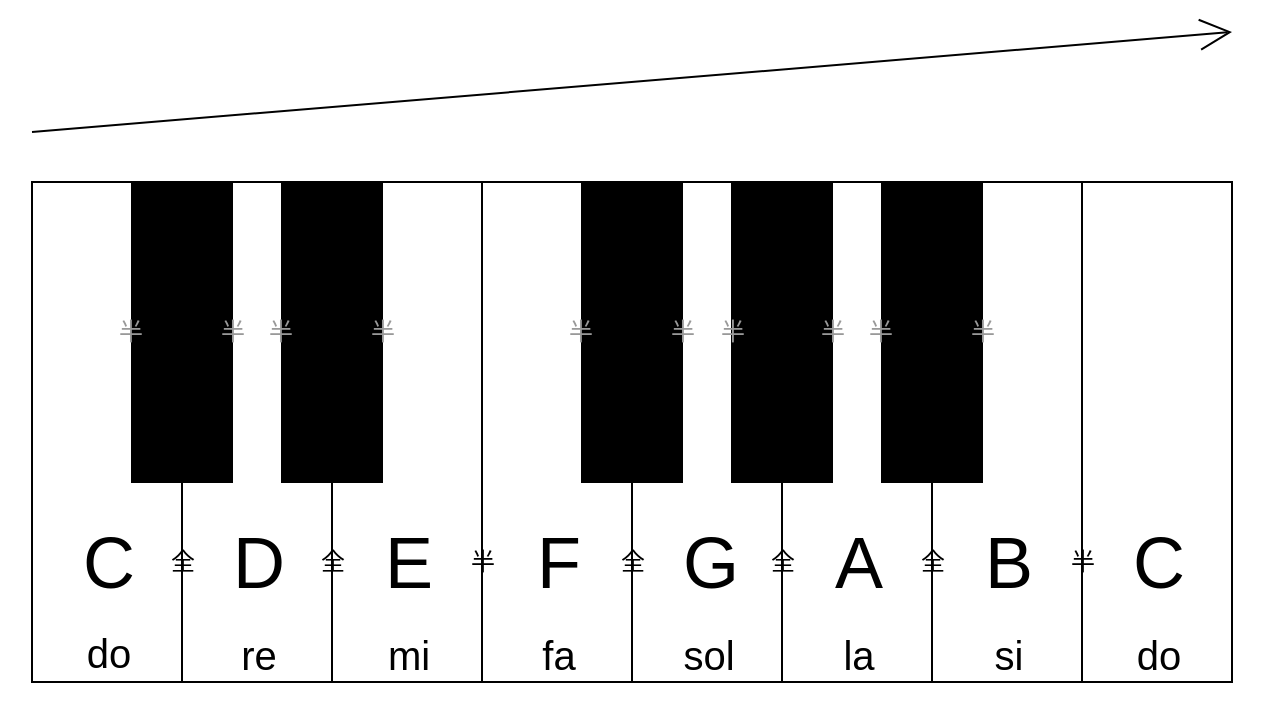 <mxfile version="17.2.4" type="device"><diagram id="aB_ArFf_3U1Q4FNuc1Mk" name="第 1 页"><mxGraphModel dx="1114" dy="731" grid="1" gridSize="25" guides="1" tooltips="1" connect="1" arrows="1" fold="1" page="1" pageScale="1" pageWidth="827" pageHeight="1169" math="0" shadow="0"><root><mxCell id="0"/><mxCell id="1" parent="0"/><mxCell id="HBBnwVMvnufTa_0U5iiN-5" value="" style="group" vertex="1" connectable="0" parent="1"><mxGeometry x="100" y="100" width="600" height="250" as="geometry"/></mxCell><mxCell id="mAi0a2xiHv_SraJUbui4-1" value="" style="rounded=0;whiteSpace=wrap;html=1;hachureGap=4;fillColor=#FFFFFF;strokeColor=#000000;" parent="HBBnwVMvnufTa_0U5iiN-5" vertex="1"><mxGeometry width="75" height="250" as="geometry"/></mxCell><mxCell id="mAi0a2xiHv_SraJUbui4-3" value="" style="rounded=0;whiteSpace=wrap;html=1;hachureGap=4;fillColor=#FFFFFF;strokeColor=#000000;" parent="HBBnwVMvnufTa_0U5iiN-5" vertex="1"><mxGeometry x="75" width="75" height="250" as="geometry"/></mxCell><mxCell id="mAi0a2xiHv_SraJUbui4-2" value="" style="rounded=0;whiteSpace=wrap;html=1;hachureGap=4;strokeColor=#000000;fillColor=#000000;" parent="HBBnwVMvnufTa_0U5iiN-5" vertex="1"><mxGeometry x="50" width="50" height="150" as="geometry"/></mxCell><mxCell id="mAi0a2xiHv_SraJUbui4-4" value="" style="rounded=0;whiteSpace=wrap;html=1;hachureGap=4;fillColor=#FFFFFF;strokeColor=#000000;" parent="HBBnwVMvnufTa_0U5iiN-5" vertex="1"><mxGeometry x="150" width="75" height="250" as="geometry"/></mxCell><mxCell id="mAi0a2xiHv_SraJUbui4-5" value="" style="rounded=0;whiteSpace=wrap;html=1;hachureGap=4;strokeColor=#000000;fillColor=#000000;" parent="HBBnwVMvnufTa_0U5iiN-5" vertex="1"><mxGeometry x="125" width="50" height="150" as="geometry"/></mxCell><mxCell id="mAi0a2xiHv_SraJUbui4-6" value="" style="rounded=0;whiteSpace=wrap;html=1;hachureGap=4;fillColor=#FFFFFF;strokeColor=#000000;" parent="HBBnwVMvnufTa_0U5iiN-5" vertex="1"><mxGeometry x="225" width="75" height="250" as="geometry"/></mxCell><mxCell id="mAi0a2xiHv_SraJUbui4-8" value="" style="rounded=0;whiteSpace=wrap;html=1;hachureGap=4;fillColor=#FFFFFF;strokeColor=#000000;" parent="HBBnwVMvnufTa_0U5iiN-5" vertex="1"><mxGeometry x="300" width="75" height="250" as="geometry"/></mxCell><mxCell id="mAi0a2xiHv_SraJUbui4-9" value="" style="rounded=0;whiteSpace=wrap;html=1;hachureGap=4;strokeColor=#000000;fillColor=#000000;" parent="HBBnwVMvnufTa_0U5iiN-5" vertex="1"><mxGeometry x="275" width="50" height="150" as="geometry"/></mxCell><mxCell id="mAi0a2xiHv_SraJUbui4-10" value="" style="rounded=0;whiteSpace=wrap;html=1;hachureGap=4;fillColor=#FFFFFF;strokeColor=#000000;" parent="HBBnwVMvnufTa_0U5iiN-5" vertex="1"><mxGeometry x="375" width="75" height="250" as="geometry"/></mxCell><mxCell id="mAi0a2xiHv_SraJUbui4-11" value="" style="rounded=0;whiteSpace=wrap;html=1;hachureGap=4;strokeColor=#000000;fillColor=#000000;" parent="HBBnwVMvnufTa_0U5iiN-5" vertex="1"><mxGeometry x="350" width="50" height="150" as="geometry"/></mxCell><mxCell id="mAi0a2xiHv_SraJUbui4-12" value="" style="rounded=0;whiteSpace=wrap;html=1;hachureGap=4;fillColor=#FFFFFF;strokeColor=#000000;" parent="HBBnwVMvnufTa_0U5iiN-5" vertex="1"><mxGeometry x="450" width="75" height="250" as="geometry"/></mxCell><mxCell id="mAi0a2xiHv_SraJUbui4-13" value="" style="rounded=0;whiteSpace=wrap;html=1;hachureGap=4;strokeColor=#000000;fillColor=#000000;" parent="HBBnwVMvnufTa_0U5iiN-5" vertex="1"><mxGeometry x="425" width="50" height="150" as="geometry"/></mxCell><mxCell id="mAi0a2xiHv_SraJUbui4-14" value="" style="rounded=0;whiteSpace=wrap;html=1;hachureGap=4;fillColor=#FFFFFF;strokeColor=#000000;" parent="HBBnwVMvnufTa_0U5iiN-5" vertex="1"><mxGeometry x="525" width="75" height="250" as="geometry"/></mxCell><mxCell id="HBBnwVMvnufTa_0U5iiN-3" value="" style="group" vertex="1" connectable="0" parent="HBBnwVMvnufTa_0U5iiN-5"><mxGeometry x="25" y="210.5" width="562.5" height="50.5" as="geometry"/></mxCell><mxCell id="mAi0a2xiHv_SraJUbui4-24" value="do" style="text;html=1;align=center;verticalAlign=middle;resizable=0;points=[];autosize=1;strokeColor=none;fillColor=none;hachureGap=4;fontSize=20;fontColor=#000000;" parent="HBBnwVMvnufTa_0U5iiN-3" vertex="1"><mxGeometry y="12" width="25" height="25" as="geometry"/></mxCell><mxCell id="mAi0a2xiHv_SraJUbui4-25" value="re&lt;span style=&quot;color: rgba(0 , 0 , 0 , 0) ; font-family: monospace ; font-size: 0px&quot;&gt;%3CmxGraphModel%3E%3Croot%3E%3CmxCell%20id%3D%220%22%2F%3E%3CmxCell%20id%3D%221%22%20parent%3D%220%22%2F%3E%3CmxCell%20id%3D%222%22%20value%3D%22do%22%20style%3D%22text%3Bhtml%3D1%3Balign%3Dcenter%3BverticalAlign%3Dmiddle%3Bresizable%3D0%3Bpoints%3D%5B%5D%3Bautosize%3D1%3BstrokeColor%3Dnone%3BfillColor%3Dnone%3BhachureGap%3D4%3BfontSize%3D20%3BfontColor%3D%23000000%3B%22%20vertex%3D%221%22%20parent%3D%221%22%3E%3CmxGeometry%20x%3D%22125%22%20y%3D%22325%22%20width%3D%2225%22%20height%3D%2225%22%20as%3D%22geometry%22%2F%3E%3C%2FmxCell%3E%3C%2Froot%3E%3C%2FmxGraphModel%3EV&lt;/span&gt;&lt;span style=&quot;color: rgba(0 , 0 , 0 , 0) ; font-family: monospace ; font-size: 0px&quot;&gt;%3CmxGraphModel%3E%3Croot%3E%3CmxCell%20id%3D%220%22%2F%3E%3CmxCell%20id%3D%221%22%20parent%3D%220%22%2F%3E%3CmxCell%20id%3D%222%22%20value%3D%22do%22%20style%3D%22text%3Bhtml%3D1%3Balign%3Dcenter%3BverticalAlign%3Dmiddle%3Bresizable%3D0%3Bpoints%3D%5B%5D%3Bautosize%3D1%3BstrokeColor%3Dnone%3BfillColor%3Dnone%3BhachureGap%3D4%3BfontSize%3D20%3BfontColor%3D%23000000%3B%22%20vertex%3D%221%22%20parent%3D%221%22%3E%3CmxGeometry%20x%3D%22125%22%20y%3D%22325%22%20width%3D%2225%22%20height%3D%2225%22%20as%3D%22geometry%22%2F%3E%3C%2FmxCell%3E%3C%2Froot%3E%3C%2FmxGraphModel%3E&lt;/span&gt;" style="text;html=1;align=center;verticalAlign=middle;resizable=0;points=[];autosize=1;strokeColor=none;fillColor=none;hachureGap=4;fontSize=20;fontColor=#000000;" parent="HBBnwVMvnufTa_0U5iiN-3" vertex="1"><mxGeometry x="75" width="25" height="50" as="geometry"/></mxCell><mxCell id="mAi0a2xiHv_SraJUbui4-26" value="mi&lt;span style=&quot;color: rgba(0 , 0 , 0 , 0) ; font-family: monospace ; font-size: 0px&quot;&gt;%3CmxGraphModel%3E%3Croot%3E%3CmxCell%20id%3D%220%22%2F%3E%3CmxCell%20id%3D%221%22%20parent%3D%220%22%2F%3E%3CmxCell%20id%3D%222%22%20value%3D%22do%22%20style%3D%22text%3Bhtml%3D1%3Balign%3Dcenter%3BverticalAlign%3Dmiddle%3Bresizable%3D0%3Bpoints%3D%5B%5D%3Bautosize%3D1%3BstrokeColor%3Dnone%3BfillColor%3Dnone%3BhachureGap%3D4%3BfontSize%3D20%3BfontColor%3D%23000000%3B%22%20vertex%3D%221%22%20parent%3D%221%22%3E%3CmxGeometry%20x%3D%22125%22%20y%3D%22325%22%20width%3D%2225%22%20height%3D%2225%22%20as%3D%22geometry%22%2F%3E%3C%2FmxCell%3E%3C%2Froot%3E%3C%2FmxGraphModel%3E&lt;/span&gt;" style="text;html=1;align=center;verticalAlign=middle;resizable=0;points=[];autosize=1;strokeColor=none;fillColor=none;hachureGap=4;fontSize=20;fontColor=#000000;" parent="HBBnwVMvnufTa_0U5iiN-3" vertex="1"><mxGeometry x="150" width="25" height="50" as="geometry"/></mxCell><mxCell id="mAi0a2xiHv_SraJUbui4-27" value="fa" style="text;html=1;align=center;verticalAlign=middle;resizable=0;points=[];autosize=1;strokeColor=none;fillColor=none;hachureGap=4;fontSize=20;fontColor=#000000;" parent="HBBnwVMvnufTa_0U5iiN-3" vertex="1"><mxGeometry x="225" y="12.5" width="25" height="25" as="geometry"/></mxCell><mxCell id="mAi0a2xiHv_SraJUbui4-28" value="sol&lt;span style=&quot;color: rgba(0 , 0 , 0 , 0) ; font-family: monospace ; font-size: 0px&quot;&gt;%3CmxGraphModel%3E%3Croot%3E%3CmxCell%20id%3D%220%22%2F%3E%3CmxCell%20id%3D%221%22%20parent%3D%220%22%2F%3E%3CmxCell%20id%3D%222%22%20value%3D%22do%22%20style%3D%22text%3Bhtml%3D1%3Balign%3Dcenter%3BverticalAlign%3Dmiddle%3Bresizable%3D0%3Bpoints%3D%5B%5D%3Bautosize%3D1%3BstrokeColor%3Dnone%3BfillColor%3Dnone%3BhachureGap%3D4%3BfontSize%3D20%3BfontColor%3D%23000000%3B%22%20vertex%3D%221%22%20parent%3D%221%22%3E%3CmxGeometry%20x%3D%22125%22%20y%3D%22325%22%20width%3D%2225%22%20height%3D%2225%22%20as%3D%22geometry%22%2F%3E%3C%2FmxCell%3E%3C%2Froot%3E%3C%2FmxGraphModel%3E&lt;/span&gt;" style="text;html=1;align=center;verticalAlign=middle;resizable=0;points=[];autosize=1;strokeColor=none;fillColor=none;hachureGap=4;fontSize=20;fontColor=#000000;" parent="HBBnwVMvnufTa_0U5iiN-3" vertex="1"><mxGeometry x="288" y="0.5" width="50" height="50" as="geometry"/></mxCell><mxCell id="mAi0a2xiHv_SraJUbui4-29" value="la&lt;span style=&quot;color: rgba(0 , 0 , 0 , 0) ; font-family: monospace ; font-size: 0px&quot;&gt;%3CmxGraphModel%3E%3Croot%3E%3CmxCell%20id%3D%220%22%2F%3E%3CmxCell%20id%3D%221%22%20parent%3D%220%22%2F%3E%3CmxCell%20id%3D%222%22%20value%3D%22do%22%20style%3D%22text%3Bhtml%3D1%3Balign%3Dcenter%3BverticalAlign%3Dmiddle%3Bresizable%3D0%3Bpoints%3D%5B%5D%3Bautosize%3D1%3BstrokeColor%3Dnone%3BfillColor%3Dnone%3BhachureGap%3D4%3BfontSize%3D20%3BfontColor%3D%23000000%3B%22%20vertex%3D%221%22%20parent%3D%221%22%3E%3CmxGeometry%20x%3D%22125%22%20y%3D%22325%22%20width%3D%2225%22%20height%3D%2225%22%20as%3D%22geometry%22%2F%3E%3C%2FmxCell%3E%3C%2Froot%3E%3C%2FmxGraphModel%3E&lt;/span&gt;" style="text;html=1;align=center;verticalAlign=middle;resizable=0;points=[];autosize=1;strokeColor=none;fillColor=none;hachureGap=4;fontSize=20;fontColor=#000000;" parent="HBBnwVMvnufTa_0U5iiN-3" vertex="1"><mxGeometry x="375" y="0.5" width="25" height="50" as="geometry"/></mxCell><mxCell id="mAi0a2xiHv_SraJUbui4-30" value="si" style="text;html=1;align=center;verticalAlign=middle;resizable=0;points=[];autosize=1;strokeColor=none;fillColor=none;hachureGap=4;fontSize=20;fontColor=#000000;" parent="HBBnwVMvnufTa_0U5iiN-3" vertex="1"><mxGeometry x="450.5" y="13" width="25" height="25" as="geometry"/></mxCell><mxCell id="mAi0a2xiHv_SraJUbui4-31" value="do" style="text;html=1;align=center;verticalAlign=middle;resizable=0;points=[];autosize=1;strokeColor=none;fillColor=none;hachureGap=4;fontSize=20;fontColor=#000000;" parent="HBBnwVMvnufTa_0U5iiN-3" vertex="1"><mxGeometry x="525" y="13" width="25" height="25" as="geometry"/></mxCell><mxCell id="HBBnwVMvnufTa_0U5iiN-4" value="" style="group" vertex="1" connectable="0" parent="HBBnwVMvnufTa_0U5iiN-5"><mxGeometry x="12.5" y="165" width="575" height="50" as="geometry"/></mxCell><mxCell id="mAi0a2xiHv_SraJUbui4-16" value="C" style="text;html=1;align=center;verticalAlign=middle;resizable=0;points=[];autosize=1;strokeColor=none;fillColor=none;hachureGap=4;fontSize=36;fontColor=#000000;" parent="HBBnwVMvnufTa_0U5iiN-4" vertex="1"><mxGeometry width="50" height="50" as="geometry"/></mxCell><mxCell id="mAi0a2xiHv_SraJUbui4-17" value="D" style="text;html=1;align=center;verticalAlign=middle;resizable=0;points=[];autosize=1;strokeColor=none;fillColor=none;hachureGap=4;fontSize=36;fontColor=#000000;" parent="HBBnwVMvnufTa_0U5iiN-4" vertex="1"><mxGeometry x="75" width="50" height="50" as="geometry"/></mxCell><mxCell id="mAi0a2xiHv_SraJUbui4-18" value="E" style="text;html=1;align=center;verticalAlign=middle;resizable=0;points=[];autosize=1;strokeColor=none;fillColor=none;hachureGap=4;fontSize=36;fontColor=#000000;" parent="HBBnwVMvnufTa_0U5iiN-4" vertex="1"><mxGeometry x="163" width="25" height="50" as="geometry"/></mxCell><mxCell id="mAi0a2xiHv_SraJUbui4-19" value="F" style="text;html=1;align=center;verticalAlign=middle;resizable=0;points=[];autosize=1;strokeColor=none;fillColor=none;hachureGap=4;fontSize=36;fontColor=#000000;" parent="HBBnwVMvnufTa_0U5iiN-4" vertex="1"><mxGeometry x="238" width="25" height="50" as="geometry"/></mxCell><mxCell id="mAi0a2xiHv_SraJUbui4-20" value="G" style="text;html=1;align=center;verticalAlign=middle;resizable=0;points=[];autosize=1;strokeColor=none;fillColor=none;hachureGap=4;fontSize=36;fontColor=#000000;" parent="HBBnwVMvnufTa_0U5iiN-4" vertex="1"><mxGeometry x="301.5" width="50" height="50" as="geometry"/></mxCell><mxCell id="mAi0a2xiHv_SraJUbui4-21" value="A" style="text;html=1;align=center;verticalAlign=middle;resizable=0;points=[];autosize=1;strokeColor=none;fillColor=none;hachureGap=4;fontSize=36;fontColor=#000000;" parent="HBBnwVMvnufTa_0U5iiN-4" vertex="1"><mxGeometry x="388" width="25" height="50" as="geometry"/></mxCell><mxCell id="mAi0a2xiHv_SraJUbui4-22" value="B" style="text;html=1;align=center;verticalAlign=middle;resizable=0;points=[];autosize=1;strokeColor=none;fillColor=none;hachureGap=4;fontSize=36;fontColor=#000000;" parent="HBBnwVMvnufTa_0U5iiN-4" vertex="1"><mxGeometry x="463" width="25" height="50" as="geometry"/></mxCell><mxCell id="mAi0a2xiHv_SraJUbui4-23" value="C" style="text;html=1;align=center;verticalAlign=middle;resizable=0;points=[];autosize=1;strokeColor=none;fillColor=none;hachureGap=4;fontSize=36;fontColor=#000000;" parent="HBBnwVMvnufTa_0U5iiN-4" vertex="1"><mxGeometry x="525" width="50" height="50" as="geometry"/></mxCell><mxCell id="HBBnwVMvnufTa_0U5iiN-13" value="" style="group" vertex="1" connectable="0" parent="HBBnwVMvnufTa_0U5iiN-5"><mxGeometry x="62.5" y="177.5" width="474.5" height="25" as="geometry"/></mxCell><mxCell id="HBBnwVMvnufTa_0U5iiN-10" value="全" style="text;html=1;align=center;verticalAlign=middle;resizable=0;points=[];autosize=1;strokeColor=none;fillColor=none;hachureGap=4;fontColor=#000000;" vertex="1" parent="HBBnwVMvnufTa_0U5iiN-13"><mxGeometry x="300" width="25" height="25" as="geometry"/></mxCell><mxCell id="HBBnwVMvnufTa_0U5iiN-11" value="全" style="text;html=1;align=center;verticalAlign=middle;resizable=0;points=[];autosize=1;strokeColor=none;fillColor=none;hachureGap=4;fontColor=#000000;" vertex="1" parent="HBBnwVMvnufTa_0U5iiN-13"><mxGeometry x="375" width="25" height="25" as="geometry"/></mxCell><mxCell id="HBBnwVMvnufTa_0U5iiN-9" value="全" style="text;html=1;align=center;verticalAlign=middle;resizable=0;points=[];autosize=1;strokeColor=none;fillColor=none;hachureGap=4;fontColor=#000000;" vertex="1" parent="HBBnwVMvnufTa_0U5iiN-13"><mxGeometry x="225" width="25" height="25" as="geometry"/></mxCell><mxCell id="HBBnwVMvnufTa_0U5iiN-7" value="半" style="text;html=1;align=center;verticalAlign=middle;resizable=0;points=[];autosize=1;strokeColor=none;fillColor=none;hachureGap=4;fontColor=#000000;" vertex="1" parent="HBBnwVMvnufTa_0U5iiN-13"><mxGeometry x="149.5" width="25" height="25" as="geometry"/></mxCell><mxCell id="HBBnwVMvnufTa_0U5iiN-8" value="全" style="text;html=1;align=center;verticalAlign=middle;resizable=0;points=[];autosize=1;strokeColor=none;fillColor=none;hachureGap=4;fontColor=#000000;" vertex="1" parent="HBBnwVMvnufTa_0U5iiN-13"><mxGeometry x="75" width="25" height="25" as="geometry"/></mxCell><mxCell id="HBBnwVMvnufTa_0U5iiN-6" value="全" style="text;html=1;align=center;verticalAlign=middle;resizable=0;points=[];autosize=1;strokeColor=none;fillColor=none;hachureGap=4;fontColor=#000000;" vertex="1" parent="HBBnwVMvnufTa_0U5iiN-13"><mxGeometry width="25" height="25" as="geometry"/></mxCell><mxCell id="HBBnwVMvnufTa_0U5iiN-12" value="半" style="text;html=1;align=center;verticalAlign=middle;resizable=0;points=[];autosize=1;strokeColor=none;fillColor=none;hachureGap=4;fontColor=#000000;" vertex="1" parent="HBBnwVMvnufTa_0U5iiN-13"><mxGeometry x="449.5" width="25" height="25" as="geometry"/></mxCell><mxCell id="HBBnwVMvnufTa_0U5iiN-24" value="" style="group" vertex="1" connectable="0" parent="HBBnwVMvnufTa_0U5iiN-5"><mxGeometry x="36.5" y="62.5" width="450.5" height="25" as="geometry"/></mxCell><mxCell id="HBBnwVMvnufTa_0U5iiN-14" value="半" style="text;html=1;align=center;verticalAlign=middle;resizable=0;points=[];autosize=1;strokeColor=none;fillColor=none;hachureGap=4;fontColor=#999999;" vertex="1" parent="HBBnwVMvnufTa_0U5iiN-24"><mxGeometry width="25" height="25" as="geometry"/></mxCell><mxCell id="HBBnwVMvnufTa_0U5iiN-15" value="半" style="text;html=1;align=center;verticalAlign=middle;resizable=0;points=[];autosize=1;strokeColor=none;fillColor=none;hachureGap=4;fontColor=#999999;" vertex="1" parent="HBBnwVMvnufTa_0U5iiN-24"><mxGeometry x="50.5" width="25" height="25" as="geometry"/></mxCell><mxCell id="HBBnwVMvnufTa_0U5iiN-16" value="半" style="text;html=1;align=center;verticalAlign=middle;resizable=0;points=[];autosize=1;strokeColor=none;fillColor=none;hachureGap=4;fontColor=#999999;" vertex="1" parent="HBBnwVMvnufTa_0U5iiN-24"><mxGeometry x="74.5" width="25" height="25" as="geometry"/></mxCell><mxCell id="HBBnwVMvnufTa_0U5iiN-17" value="半" style="text;html=1;align=center;verticalAlign=middle;resizable=0;points=[];autosize=1;strokeColor=none;fillColor=none;hachureGap=4;fontColor=#999999;" vertex="1" parent="HBBnwVMvnufTa_0U5iiN-24"><mxGeometry x="125.5" width="25" height="25" as="geometry"/></mxCell><mxCell id="HBBnwVMvnufTa_0U5iiN-18" value="半" style="text;html=1;align=center;verticalAlign=middle;resizable=0;points=[];autosize=1;strokeColor=none;fillColor=none;hachureGap=4;fontColor=#999999;" vertex="1" parent="HBBnwVMvnufTa_0U5iiN-24"><mxGeometry x="224.5" width="25" height="25" as="geometry"/></mxCell><mxCell id="HBBnwVMvnufTa_0U5iiN-19" value="半" style="text;html=1;align=center;verticalAlign=middle;resizable=0;points=[];autosize=1;strokeColor=none;fillColor=none;hachureGap=4;fontColor=#999999;" vertex="1" parent="HBBnwVMvnufTa_0U5iiN-24"><mxGeometry x="275.5" width="25" height="25" as="geometry"/></mxCell><mxCell id="HBBnwVMvnufTa_0U5iiN-20" value="半" style="text;html=1;align=center;verticalAlign=middle;resizable=0;points=[];autosize=1;strokeColor=none;fillColor=none;hachureGap=4;fontColor=#999999;" vertex="1" parent="HBBnwVMvnufTa_0U5iiN-24"><mxGeometry x="300.5" width="25" height="25" as="geometry"/></mxCell><mxCell id="HBBnwVMvnufTa_0U5iiN-21" value="半" style="text;html=1;align=center;verticalAlign=middle;resizable=0;points=[];autosize=1;strokeColor=none;fillColor=none;hachureGap=4;fontColor=#999999;" vertex="1" parent="HBBnwVMvnufTa_0U5iiN-24"><mxGeometry x="350.5" width="25" height="25" as="geometry"/></mxCell><mxCell id="HBBnwVMvnufTa_0U5iiN-22" value="半" style="text;html=1;align=center;verticalAlign=middle;resizable=0;points=[];autosize=1;strokeColor=none;fillColor=none;hachureGap=4;fontColor=#999999;" vertex="1" parent="HBBnwVMvnufTa_0U5iiN-24"><mxGeometry x="374.5" width="25" height="25" as="geometry"/></mxCell><mxCell id="HBBnwVMvnufTa_0U5iiN-23" value="半" style="text;html=1;align=center;verticalAlign=middle;resizable=0;points=[];autosize=1;strokeColor=none;fillColor=none;hachureGap=4;fontColor=#999999;" vertex="1" parent="HBBnwVMvnufTa_0U5iiN-24"><mxGeometry x="425.5" width="25" height="25" as="geometry"/></mxCell><mxCell id="HBBnwVMvnufTa_0U5iiN-26" value="" style="orthogonalLoop=1;jettySize=auto;html=1;rounded=0;fontColor=#999999;endArrow=open;startSize=14;endSize=14;sourcePerimeterSpacing=8;targetPerimeterSpacing=8;" edge="1" parent="1"><mxGeometry width="120" relative="1" as="geometry"><mxPoint x="100" y="75" as="sourcePoint"/><mxPoint x="700" y="25" as="targetPoint"/></mxGeometry></mxCell></root></mxGraphModel></diagram></mxfile>